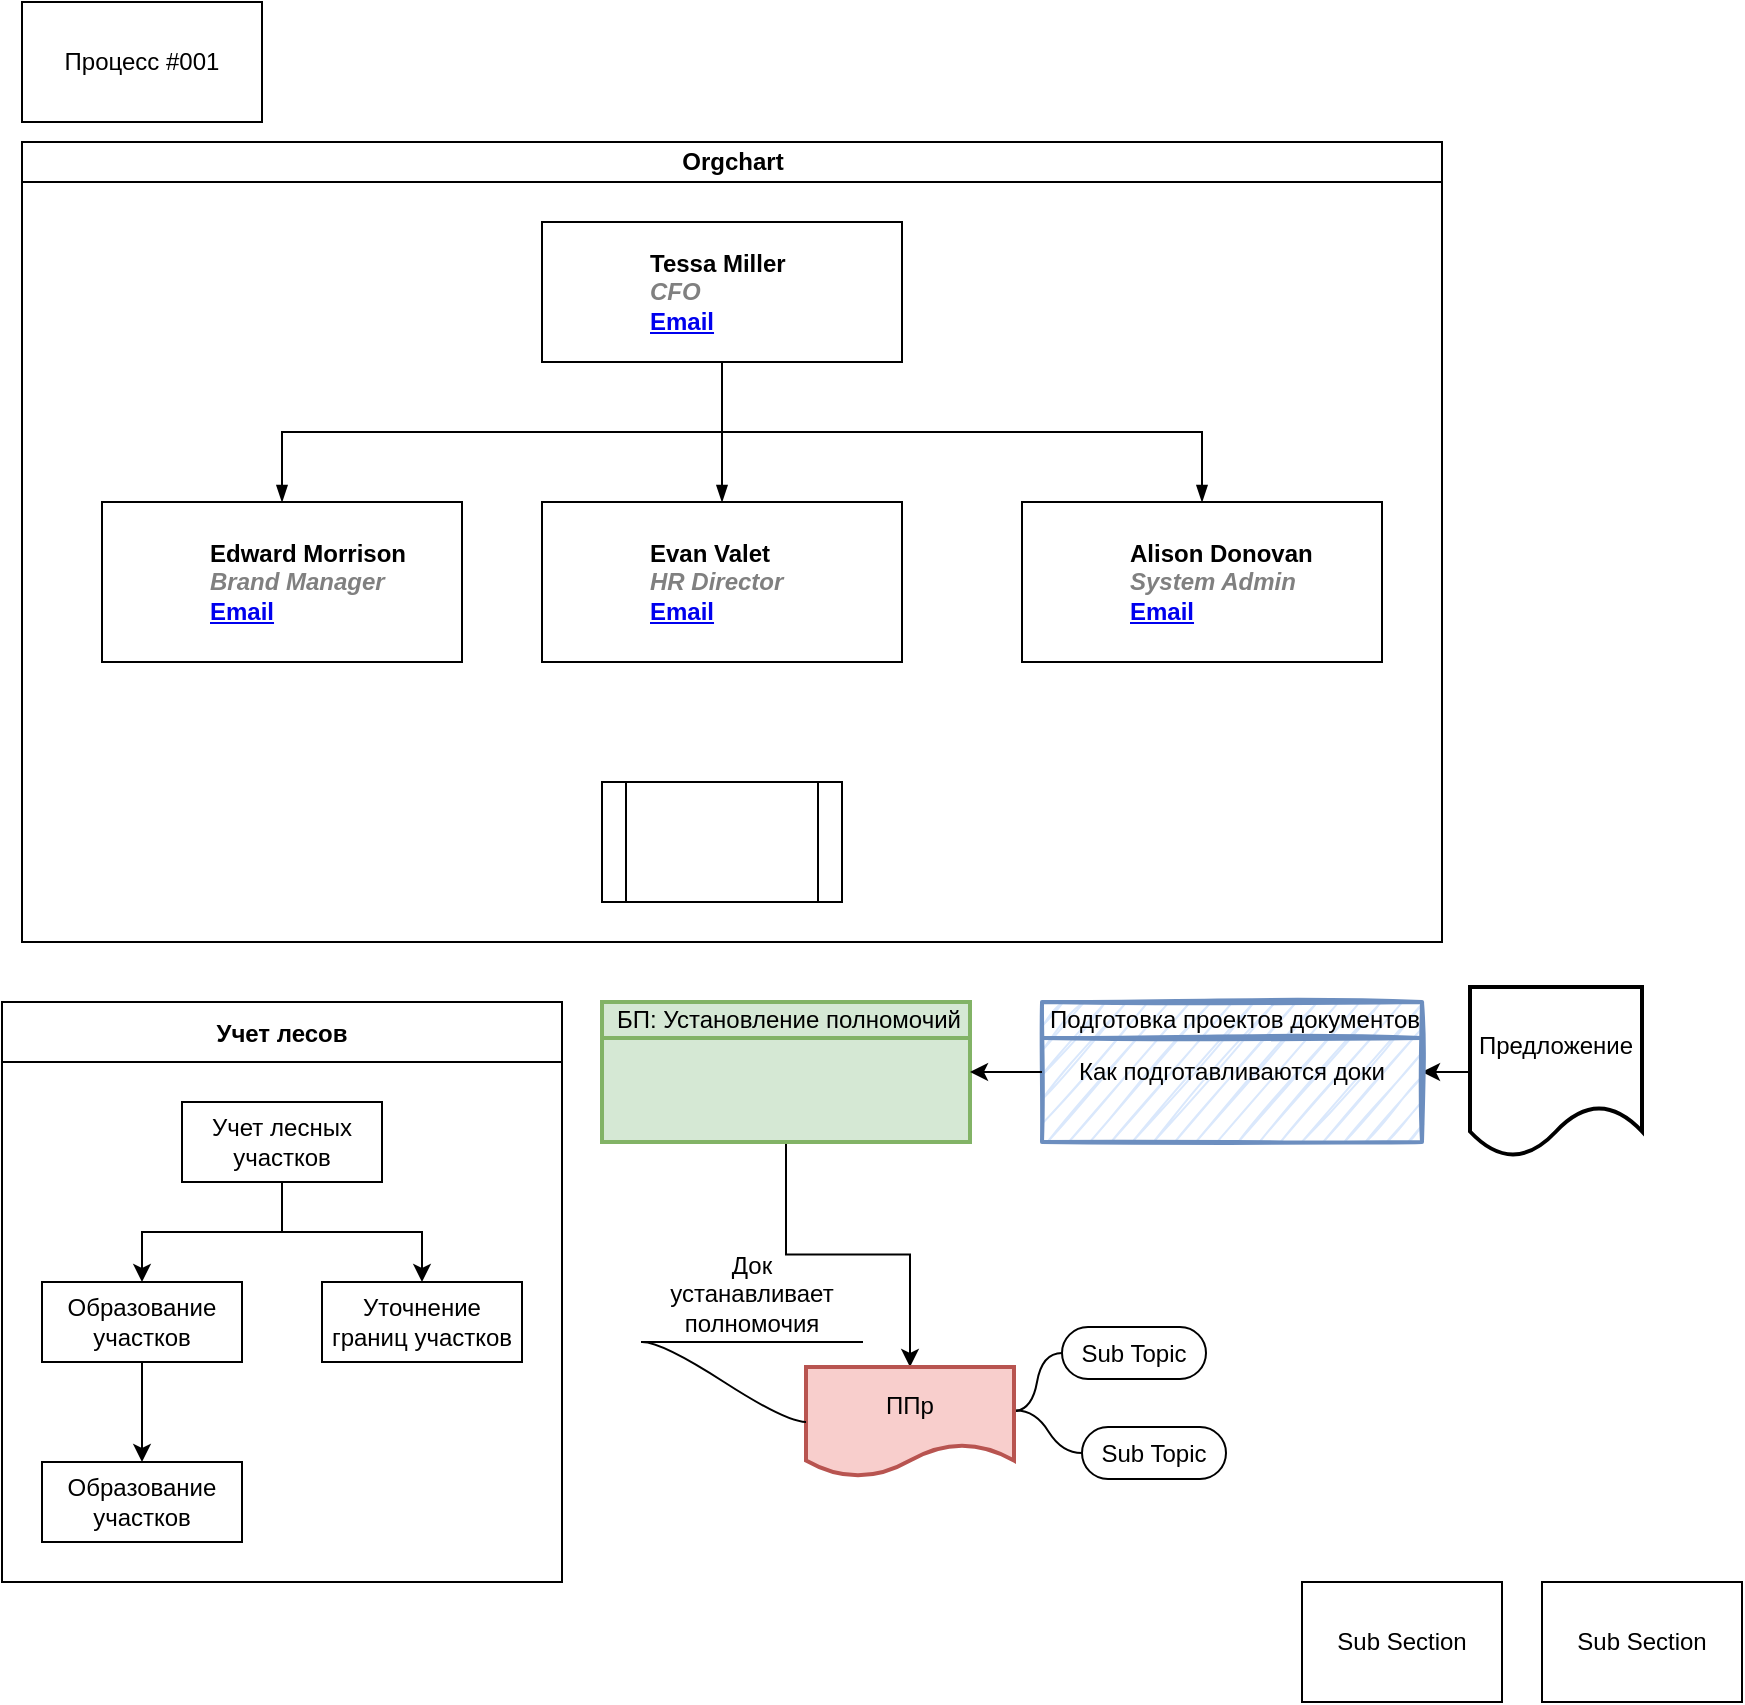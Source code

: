 <mxfile version="15.2.2" type="github" pages="3">
  <diagram id="prtHgNgQTEPvFCAcTncT" name="Page-1">
    <mxGraphModel dx="1029" dy="726" grid="0" gridSize="10" guides="1" tooltips="1" connect="1" arrows="1" fold="1" page="1" pageScale="1" pageWidth="827" pageHeight="1169" math="0" shadow="0">
      <root>
        <mxCell id="0" />
        <mxCell id="1" parent="0" />
        <mxCell id="dNxyNK7c78bLwvsdeMH5-11" value="Orgchart" style="swimlane;html=1;startSize=20;horizontal=1;containerType=tree;glass=0;" parent="1" vertex="1">
          <mxGeometry x="40" y="80" width="710" height="400" as="geometry">
            <mxRectangle x="40" y="80" width="80" height="20" as="alternateBounds" />
          </mxGeometry>
        </mxCell>
        <UserObject label="%name%&lt;br&gt;&lt;i style=&quot;color: gray&quot;&gt;%position%&lt;/i&gt;&lt;br&gt;&lt;a href=&quot;mailto:%email%&quot;&gt;Email&lt;/a&gt;" name="Edward Morrison" position="Brand Manager" location="Office 2" email="me@example.com" placeholders="1" link="https://www.draw.io" id="dNxyNK7c78bLwvsdeMH5-14">
          <mxCell style="label;image=https://cdn3.iconfinder.com/data/icons/user-avatars-1/512/users-10-3-128.png;whiteSpace=wrap;html=1;rounded=0;glass=0;treeFolding=1;treeMoving=1;" parent="dNxyNK7c78bLwvsdeMH5-11" vertex="1" collapsed="1">
            <mxGeometry x="40" y="180" width="180" height="80" as="geometry" />
          </mxCell>
        </UserObject>
        <UserObject label="%name%&lt;br&gt;&lt;i style=&quot;color: gray&quot;&gt;%position%&lt;/i&gt;&lt;br&gt;&lt;a href=&quot;mailto:%email%&quot;&gt;Email&lt;/a&gt;" name="Evan Valet" position="HR Director" location="Office 4" email="me@example.com" placeholders="1" link="https://www.draw.io" id="dNxyNK7c78bLwvsdeMH5-16">
          <mxCell style="label;image=https://cdn3.iconfinder.com/data/icons/user-avatars-1/512/users-9-2-128.png;whiteSpace=wrap;html=1;rounded=0;glass=0;treeFolding=1;treeMoving=1;" parent="dNxyNK7c78bLwvsdeMH5-11" vertex="1">
            <mxGeometry x="260" y="180" width="180" height="80" as="geometry" />
          </mxCell>
        </UserObject>
        <UserObject label="%name%&lt;br&gt;&lt;i style=&quot;color: gray&quot;&gt;%position%&lt;/i&gt;&lt;br&gt;&lt;a href=&quot;mailto:%email%&quot;&gt;Email&lt;/a&gt;" name="Alison Donovan" position="System Admin" location="Office 3" email="me@example.com" placeholders="1" link="https://www.draw.io" id="dNxyNK7c78bLwvsdeMH5-18">
          <mxCell style="label;image=https://cdn3.iconfinder.com/data/icons/user-avatars-1/512/users-2-128.png;whiteSpace=wrap;html=1;rounded=0;glass=0;" parent="dNxyNK7c78bLwvsdeMH5-11" vertex="1">
            <mxGeometry x="500" y="180" width="180" height="80" as="geometry" />
          </mxCell>
        </UserObject>
        <UserObject label="%name%&lt;br&gt;&lt;i style=&quot;color: gray&quot;&gt;%position%&lt;/i&gt;&lt;br&gt;&lt;a href=&quot;mailto:%email%&quot;&gt;Email&lt;/a&gt;" name="Tessa Miller" position="CFO" location="Office 1" email="me@example.com" placeholders="1" link="https://www.draw.io" id="dNxyNK7c78bLwvsdeMH5-12">
          <mxCell style="label;image=https://cdn3.iconfinder.com/data/icons/user-avatars-1/512/users-3-128.png;whiteSpace=wrap;html=1;rounded=0;glass=0;treeMoving=1;treeFolding=1;" parent="dNxyNK7c78bLwvsdeMH5-11" vertex="1">
            <mxGeometry x="260" y="40" width="180" height="70" as="geometry" />
          </mxCell>
        </UserObject>
        <mxCell id="dNxyNK7c78bLwvsdeMH5-13" value="" style="endArrow=blockThin;endFill=1;fontSize=11;edgeStyle=elbowEdgeStyle;elbow=vertical;rounded=0;" parent="dNxyNK7c78bLwvsdeMH5-11" source="dNxyNK7c78bLwvsdeMH5-12" target="dNxyNK7c78bLwvsdeMH5-14" edge="1">
          <mxGeometry relative="1" as="geometry" />
        </mxCell>
        <mxCell id="dNxyNK7c78bLwvsdeMH5-15" value="" style="endArrow=blockThin;endFill=1;fontSize=11;edgeStyle=elbowEdgeStyle;elbow=vertical;rounded=0;" parent="dNxyNK7c78bLwvsdeMH5-11" source="dNxyNK7c78bLwvsdeMH5-12" target="dNxyNK7c78bLwvsdeMH5-16" edge="1">
          <mxGeometry relative="1" as="geometry" />
        </mxCell>
        <mxCell id="dNxyNK7c78bLwvsdeMH5-17" value="" style="endArrow=blockThin;endFill=1;fontSize=11;edgeStyle=elbowEdgeStyle;elbow=vertical;rounded=0;" parent="dNxyNK7c78bLwvsdeMH5-11" source="dNxyNK7c78bLwvsdeMH5-12" target="dNxyNK7c78bLwvsdeMH5-18" edge="1">
          <mxGeometry relative="1" as="geometry" />
        </mxCell>
        <mxCell id="K3OFPqu3CEBO0eDE1UmY-3" value="" style="shape=process;whiteSpace=wrap;html=1;backgroundOutline=1;" parent="dNxyNK7c78bLwvsdeMH5-11" vertex="1">
          <mxGeometry x="290" y="320" width="120" height="60" as="geometry" />
        </mxCell>
        <mxCell id="K3OFPqu3CEBO0eDE1UmY-1" value="Процесс #001" style="rounded=0;whiteSpace=wrap;html=1;whiteSpace=wrap;html=1;rounded=0;glass=0;treeFolding=1;treeMoving=1;" parent="1" vertex="1" collapsed="1">
          <mxGeometry x="40" y="10" width="120" height="60" as="geometry" />
        </mxCell>
        <mxCell id="K3OFPqu3CEBO0eDE1UmY-7" value="Учет лесов" style="swimlane;startSize=30;horizontal=1;childLayout=treeLayout;horizontalTree=0;resizable=0;containerType=tree;" parent="1" vertex="1">
          <mxGeometry x="30" y="510" width="280" height="290" as="geometry" />
        </mxCell>
        <mxCell id="K3OFPqu3CEBO0eDE1UmY-8" value="Учет лесных участков" style="whiteSpace=wrap;html=1;" parent="K3OFPqu3CEBO0eDE1UmY-7" vertex="1">
          <mxGeometry x="90" y="50" width="100" height="40" as="geometry" />
        </mxCell>
        <mxCell id="K3OFPqu3CEBO0eDE1UmY-9" value="Образование участков" style="whiteSpace=wrap;html=1;" parent="K3OFPqu3CEBO0eDE1UmY-7" vertex="1">
          <mxGeometry x="20" y="140" width="100" height="40" as="geometry" />
        </mxCell>
        <mxCell id="K3OFPqu3CEBO0eDE1UmY-10" value="" style="edgeStyle=elbowEdgeStyle;elbow=vertical;html=1;rounded=0;" parent="K3OFPqu3CEBO0eDE1UmY-7" source="K3OFPqu3CEBO0eDE1UmY-8" target="K3OFPqu3CEBO0eDE1UmY-9" edge="1">
          <mxGeometry relative="1" as="geometry" />
        </mxCell>
        <mxCell id="K3OFPqu3CEBO0eDE1UmY-11" value="Уточнение границ участков" style="whiteSpace=wrap;html=1;" parent="K3OFPqu3CEBO0eDE1UmY-7" vertex="1">
          <mxGeometry x="160" y="140" width="100" height="40" as="geometry" />
        </mxCell>
        <mxCell id="K3OFPqu3CEBO0eDE1UmY-12" value="" style="edgeStyle=elbowEdgeStyle;elbow=vertical;html=1;rounded=0;" parent="K3OFPqu3CEBO0eDE1UmY-7" source="K3OFPqu3CEBO0eDE1UmY-8" target="K3OFPqu3CEBO0eDE1UmY-11" edge="1">
          <mxGeometry relative="1" as="geometry" />
        </mxCell>
        <mxCell id="qisElBiey00tL4I1Wacb-33" value="" style="edgeStyle=elbowEdgeStyle;elbow=vertical;html=1;rounded=0;" parent="K3OFPqu3CEBO0eDE1UmY-7" source="K3OFPqu3CEBO0eDE1UmY-9" target="qisElBiey00tL4I1Wacb-34" edge="1">
          <mxGeometry relative="1" as="geometry">
            <mxPoint x="170" y="600" as="sourcePoint" />
          </mxGeometry>
        </mxCell>
        <mxCell id="qisElBiey00tL4I1Wacb-34" value="Образование участков" style="whiteSpace=wrap;html=1;" parent="K3OFPqu3CEBO0eDE1UmY-7" vertex="1">
          <mxGeometry x="20" y="230" width="100" height="40" as="geometry" />
        </mxCell>
        <mxCell id="qisElBiey00tL4I1Wacb-60" style="edgeStyle=orthogonalEdgeStyle;rounded=0;orthogonalLoop=1;jettySize=auto;html=1;entryX=0.5;entryY=0;entryDx=0;entryDy=0;" parent="1" source="qisElBiey00tL4I1Wacb-35" target="qisElBiey00tL4I1Wacb-54" edge="1">
          <mxGeometry relative="1" as="geometry" />
        </mxCell>
        <mxCell id="qisElBiey00tL4I1Wacb-35" value="" style="strokeWidth=2;html=1;shape=mxgraph.lean_mapping.manufacturing_process;fontSize=12;verticalAlign=middle;html=1;align=center;whiteSpace=wrap;fillColor=#d5e8d4;strokeColor=#82b366;sketch=0;" parent="1" vertex="1">
          <mxGeometry x="330" y="510" width="184" height="70" as="geometry" />
        </mxCell>
        <mxCell id="qisElBiey00tL4I1Wacb-36" value="&lt;span&gt;БП: Установление полномочий&lt;/span&gt;" style="text;fontSize=12;spacingLeft=2;verticalAlign=top;html=1;align=center;spacingTop=-5;resizeWidth=1;" parent="qisElBiey00tL4I1Wacb-35" vertex="1">
          <mxGeometry width="184.0" height="13" as="geometry" />
        </mxCell>
        <mxCell id="qisElBiey00tL4I1Wacb-45" value="" style="edgeStyle=orthogonalEdgeStyle;rounded=0;orthogonalLoop=1;jettySize=auto;html=1;" parent="1" source="qisElBiey00tL4I1Wacb-44" target="qisElBiey00tL4I1Wacb-41" edge="1">
          <mxGeometry relative="1" as="geometry" />
        </mxCell>
        <mxCell id="qisElBiey00tL4I1Wacb-41" value="Как подготавливаются доки" style="strokeWidth=2;html=1;shape=mxgraph.lean_mapping.manufacturing_process;fontSize=12;verticalAlign=middle;html=1;align=center;whiteSpace=wrap;fillColor=#dae8fc;strokeColor=#6c8ebf;shadow=0;sketch=1;" parent="1" vertex="1">
          <mxGeometry x="550" y="510" width="190" height="70" as="geometry" />
        </mxCell>
        <mxCell id="qisElBiey00tL4I1Wacb-42" value="Подготовка проектов документов" style="text;fontSize=12;spacingLeft=2;verticalAlign=top;html=1;align=center;spacingTop=-5;resizeWidth=1;" parent="qisElBiey00tL4I1Wacb-41" vertex="1">
          <mxGeometry width="190" height="13" as="geometry" />
        </mxCell>
        <mxCell id="qisElBiey00tL4I1Wacb-43" value="" style="edgeStyle=orthogonalEdgeStyle;rounded=0;orthogonalLoop=1;jettySize=auto;html=1;" parent="1" source="qisElBiey00tL4I1Wacb-41" target="qisElBiey00tL4I1Wacb-35" edge="1">
          <mxGeometry relative="1" as="geometry" />
        </mxCell>
        <mxCell id="qisElBiey00tL4I1Wacb-44" value="Предложение" style="shape=document;whiteSpace=wrap;html=1;boundedLbl=1;strokeWidth=2;" parent="1" vertex="1">
          <mxGeometry x="764" y="502.5" width="86" height="85" as="geometry" />
        </mxCell>
        <mxCell id="qisElBiey00tL4I1Wacb-48" value="Sub Section" style="whiteSpace=wrap;html=1;align=center;verticalAlign=middle;treeFolding=1;treeMoving=1;" parent="1" vertex="1">
          <mxGeometry x="680" y="800" width="100" height="60" as="geometry" />
        </mxCell>
        <mxCell id="qisElBiey00tL4I1Wacb-49" value="Sub Section" style="whiteSpace=wrap;html=1;align=center;verticalAlign=middle;treeFolding=1;treeMoving=1;" parent="1" vertex="1">
          <mxGeometry x="800" y="800" width="100" height="60" as="geometry" />
        </mxCell>
        <mxCell id="qisElBiey00tL4I1Wacb-50" value="Sub Topic" style="whiteSpace=wrap;html=1;rounded=1;arcSize=50;align=center;verticalAlign=middle;strokeWidth=1;autosize=1;spacing=4;treeFolding=1;treeMoving=1;newEdgeStyle={&quot;edgeStyle&quot;:&quot;entityRelationEdgeStyle&quot;,&quot;startArrow&quot;:&quot;none&quot;,&quot;endArrow&quot;:&quot;none&quot;,&quot;segment&quot;:10,&quot;curved&quot;:1};" parent="1" vertex="1">
          <mxGeometry x="560" y="672.5" width="72" height="26" as="geometry" />
        </mxCell>
        <mxCell id="qisElBiey00tL4I1Wacb-51" value="" style="edgeStyle=entityRelationEdgeStyle;startArrow=none;endArrow=none;segment=10;curved=1;exitX=0.99;exitY=0.404;exitDx=0;exitDy=0;exitPerimeter=0;" parent="1" source="qisElBiey00tL4I1Wacb-54" target="qisElBiey00tL4I1Wacb-50" edge="1">
          <mxGeometry relative="1" as="geometry">
            <mxPoint x="524" y="722.5" as="sourcePoint" />
          </mxGeometry>
        </mxCell>
        <mxCell id="qisElBiey00tL4I1Wacb-52" value="Sub Topic" style="whiteSpace=wrap;html=1;rounded=1;arcSize=50;align=center;verticalAlign=middle;strokeWidth=1;autosize=1;spacing=4;treeFolding=1;treeMoving=1;newEdgeStyle={&quot;edgeStyle&quot;:&quot;entityRelationEdgeStyle&quot;,&quot;startArrow&quot;:&quot;none&quot;,&quot;endArrow&quot;:&quot;none&quot;,&quot;segment&quot;:10,&quot;curved&quot;:1};" parent="1" vertex="1">
          <mxGeometry x="570" y="722.5" width="72" height="26" as="geometry" />
        </mxCell>
        <mxCell id="qisElBiey00tL4I1Wacb-53" value="" style="edgeStyle=entityRelationEdgeStyle;startArrow=none;endArrow=none;segment=10;curved=1;exitX=1.006;exitY=0.394;exitDx=0;exitDy=0;exitPerimeter=0;" parent="1" source="qisElBiey00tL4I1Wacb-54" target="qisElBiey00tL4I1Wacb-52" edge="1">
          <mxGeometry relative="1" as="geometry">
            <mxPoint x="524" y="722.5" as="sourcePoint" />
          </mxGeometry>
        </mxCell>
        <UserObject label="ППр" link="http://test.semeikasite.ru/CubaForestsScripts/gjsondata.php?q=empowerment" linkTarget="_blank" id="qisElBiey00tL4I1Wacb-54">
          <mxCell style="shape=document;whiteSpace=wrap;html=1;boundedLbl=1;strokeWidth=2;fillColor=#f8cecc;strokeColor=#b85450;" parent="1" vertex="1">
            <mxGeometry x="432" y="692.5" width="104" height="55" as="geometry" />
          </mxCell>
        </UserObject>
        <mxCell id="qisElBiey00tL4I1Wacb-57" value="Док &lt;br&gt;устанавливает&lt;br&gt;полномочия" style="whiteSpace=wrap;html=1;shape=partialRectangle;top=0;left=0;bottom=1;right=0;points=[[0,1],[1,1]];fillColor=none;align=center;verticalAlign=bottom;routingCenterY=0.5;snapToPoint=1;recursiveResize=0;autosize=1;treeFolding=1;treeMoving=1;newEdgeStyle={&quot;edgeStyle&quot;:&quot;entityRelationEdgeStyle&quot;,&quot;startArrow&quot;:&quot;none&quot;,&quot;endArrow&quot;:&quot;none&quot;,&quot;segment&quot;:10,&quot;curved&quot;:1};" parent="1" vertex="1">
          <mxGeometry x="350" y="630" width="110" height="50" as="geometry" />
        </mxCell>
        <mxCell id="qisElBiey00tL4I1Wacb-58" value="" style="edgeStyle=entityRelationEdgeStyle;startArrow=none;endArrow=none;segment=10;curved=1;exitX=0;exitY=0.5;exitDx=0;exitDy=0;entryX=0;entryY=1;entryDx=0;entryDy=0;" parent="1" source="qisElBiey00tL4I1Wacb-54" target="qisElBiey00tL4I1Wacb-57" edge="1">
          <mxGeometry relative="1" as="geometry">
            <mxPoint x="312" y="692.5" as="sourcePoint" />
          </mxGeometry>
        </mxCell>
      </root>
    </mxGraphModel>
  </diagram>
  <diagram id="zBIBGeo1kSP1_mOE-Jpk" name="Page-2">
    <mxGraphModel dx="720" dy="508" grid="0" gridSize="10" guides="1" tooltips="1" connect="1" arrows="1" fold="1" page="1" pageScale="1" pageWidth="827" pageHeight="1169" math="0" shadow="0">
      <root>
        <mxCell id="5kS51EfSnreG56XtW669-0" />
        <mxCell id="5kS51EfSnreG56XtW669-1" parent="5kS51EfSnreG56XtW669-0" />
        <mxCell id="K2Wq3nYcLvtexV-uqCVv-0" value="&lt;div&gt;&lt;b&gt;BP TREE&lt;/b&gt;&lt;/div&gt;&lt;div&gt;&lt;b&gt;&lt;br&gt;&lt;/b&gt;&lt;/div&gt;&lt;div&gt;&lt;b&gt;Для чего?&amp;nbsp;&lt;/b&gt;&lt;/div&gt;&lt;div&gt;. презентовать (показывать босам)&amp;nbsp;&lt;/div&gt;&lt;div&gt;. совместно работать&lt;/div&gt;&lt;div&gt;. хранить кучу свойств процессов&lt;/div&gt;&lt;div&gt;. сравнить процессы с деревом процессов субъектов&lt;/div&gt;&lt;div&gt;.. отмечать (выделять цветом) совпадающие процессы, делать комменты&lt;/div&gt;&lt;div&gt;.. отмечать процессы явные и draftы&lt;/div&gt;&lt;div&gt;.. делать гиперссылки&lt;/div&gt;&lt;div&gt;&lt;br&gt;&lt;/div&gt;&lt;div&gt;&lt;b&gt;Особенности&lt;/b&gt;&lt;/div&gt;&lt;div&gt;. БП тут типа сущность, у&amp;nbsp; которой есть свойства&lt;/div&gt;&lt;div&gt;. нужна очень гибкая нотация для верхнего уровня&lt;/div&gt;&lt;div&gt;&lt;br&gt;&lt;/div&gt;&lt;div&gt;&lt;br&gt;&lt;/div&gt;&lt;div&gt;&lt;b&gt;Что нужно еще?&lt;/b&gt;&amp;nbsp;&lt;/div&gt;&lt;div&gt;.если draw. io, то нужен ещё чек-лист&lt;/div&gt;&lt;div&gt;(SCRAM)&amp;nbsp;&lt;/div&gt;&lt;div&gt;. чатик&lt;/div&gt;&lt;div&gt;. прототип процесса&lt;/div&gt;&lt;div&gt;. проверить удобство работы с шариком&lt;/div&gt;&lt;div&gt;. можно сделать&amp;nbsp; папку с html и доками&lt;/div&gt;&lt;div&gt;.. bitrix можно, но слету не сделать&lt;/div&gt;&lt;div&gt;.. папка с файлами&lt;/div&gt;&lt;div&gt;&lt;br&gt;&lt;/div&gt;&lt;div&gt;&lt;b&gt;Профиты&lt;/b&gt;&lt;/div&gt;&lt;div&gt;. одновременно работаем&lt;/div&gt;&lt;div&gt;. ведем кучу реквизитов - все учтено&lt;/div&gt;&lt;div&gt;. используем любые нотации&amp;nbsp; (есть драфты и чистовики)&amp;nbsp;&lt;/div&gt;&lt;div&gt;. проект на github&lt;/div&gt;&lt;div&gt;.. можно при желании переделать в любой схемовый формат, т. к. доступен&amp;nbsp; и человекопонятен&amp;nbsp; код схемы&lt;/div&gt;&lt;div&gt;&lt;br&gt;&lt;/div&gt;&lt;div&gt;&lt;b&gt;Недостатки&lt;/b&gt;&lt;/div&gt;&lt;div&gt;. скудный UI&lt;/div&gt;&lt;div&gt;. нужно аккуратно коммитить (хотя это скорее достоинство - версионность), чтоб не затереть работу соседа. Для этого нужно рабртать по ролям в SCRAM или чеклисте&lt;/div&gt;&lt;div&gt;. нужно держать в голове процесс командной работы, не делать роль и задачи соседа&lt;/div&gt;" style="text;html=1;strokeColor=none;fillColor=none;align=left;verticalAlign=middle;whiteSpace=wrap;rounded=0;shadow=0;sketch=1;" parent="5kS51EfSnreG56XtW669-1" vertex="1">
          <mxGeometry x="50" y="35" width="580" height="550" as="geometry" />
        </mxCell>
      </root>
    </mxGraphModel>
  </diagram>
  <diagram id="POnjSHL_ndibdsG9Rljl" name="Page-3">
    <mxGraphModel dx="912" dy="558" grid="0" gridSize="10" guides="1" tooltips="1" connect="1" arrows="1" fold="1" page="1" pageScale="1" pageWidth="827" pageHeight="1169" math="0" shadow="0">
      <root>
        <mxCell id="jDzDns9id87419pCF81y-0" />
        <mxCell id="jDzDns9id87419pCF81y-1" parent="jDzDns9id87419pCF81y-0" />
        <mxCell id="0WjAveXLCY42M49i5wK2-8" value="" style="edgeStyle=orthogonalEdgeStyle;rounded=0;orthogonalLoop=1;jettySize=auto;html=1;" edge="1" parent="jDzDns9id87419pCF81y-1" source="0WjAveXLCY42M49i5wK2-0" target="0WjAveXLCY42M49i5wK2-6">
          <mxGeometry relative="1" as="geometry" />
        </mxCell>
        <mxCell id="0WjAveXLCY42M49i5wK2-0" value="Осуществляется на основании:&lt;br&gt;Лесной план субъекта РФ" style="strokeWidth=2;html=1;shape=mxgraph.lean_mapping.manufacturing_process;fontSize=12;verticalAlign=middle;html=1;align=center;whiteSpace=wrap;fillColor=#dae8fc;strokeColor=#6c8ebf;sketch=0;" vertex="1" parent="jDzDns9id87419pCF81y-1">
          <mxGeometry x="19" y="120" width="248" height="57" as="geometry" />
        </mxCell>
        <mxCell id="0WjAveXLCY42M49i5wK2-1" value="&lt;span&gt;Планирование заготовки древесины&lt;/span&gt;" style="text;fontSize=12;spacingLeft=2;verticalAlign=top;html=1;align=center;spacingTop=-5;resizeWidth=1;" vertex="1" parent="0WjAveXLCY42M49i5wK2-0">
          <mxGeometry width="248.0" height="10.586" as="geometry" />
        </mxCell>
        <mxCell id="0WjAveXLCY42M49i5wK2-2" value="Осуществляется учет древесины, которая получена при использовании и &lt;br&gt;сохранении лесов:&lt;br&gt;-заготовка древесины" style="strokeWidth=2;html=1;shape=mxgraph.lean_mapping.manufacturing_process;fontSize=12;verticalAlign=middle;html=1;align=center;whiteSpace=wrap;fillColor=#dae8fc;strokeColor=#6c8ebf;sketch=0;" vertex="1" parent="jDzDns9id87419pCF81y-1">
          <mxGeometry x="338" y="120" width="282" height="117" as="geometry" />
        </mxCell>
        <mxCell id="0WjAveXLCY42M49i5wK2-3" value="&lt;span&gt;Учет древесины&amp;nbsp;&lt;/span&gt;и продукции ее переработки" style="text;fontSize=12;spacingLeft=2;verticalAlign=top;html=1;align=center;spacingTop=-5;resizeWidth=1;" vertex="1" parent="0WjAveXLCY42M49i5wK2-2">
          <mxGeometry width="282.0" height="21.729" as="geometry" />
        </mxCell>
        <mxCell id="0WjAveXLCY42M49i5wK2-6" value="Осуществляется на основании:&lt;br&gt;" style="strokeWidth=2;html=1;shape=mxgraph.lean_mapping.manufacturing_process;fontSize=12;verticalAlign=middle;html=1;align=center;whiteSpace=wrap;fillColor=#dae8fc;strokeColor=#6c8ebf;sketch=0;" vertex="1" parent="jDzDns9id87419pCF81y-1">
          <mxGeometry x="19" y="214" width="248" height="72" as="geometry" />
        </mxCell>
        <mxCell id="0WjAveXLCY42M49i5wK2-7" value="&lt;span&gt;Маркировка древесины&lt;/span&gt;" style="text;fontSize=12;spacingLeft=2;verticalAlign=top;html=1;align=center;spacingTop=-5;resizeWidth=1;" vertex="1" parent="0WjAveXLCY42M49i5wK2-6">
          <mxGeometry width="248.0" height="13.371" as="geometry" />
        </mxCell>
      </root>
    </mxGraphModel>
  </diagram>
</mxfile>

